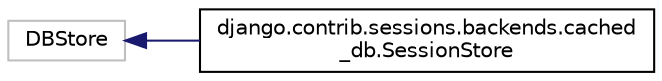 digraph "Graphical Class Hierarchy"
{
 // LATEX_PDF_SIZE
  edge [fontname="Helvetica",fontsize="10",labelfontname="Helvetica",labelfontsize="10"];
  node [fontname="Helvetica",fontsize="10",shape=record];
  rankdir="LR";
  Node1030 [label="DBStore",height=0.2,width=0.4,color="grey75", fillcolor="white", style="filled",tooltip=" "];
  Node1030 -> Node0 [dir="back",color="midnightblue",fontsize="10",style="solid",fontname="Helvetica"];
  Node0 [label="django.contrib.sessions.backends.cached\l_db.SessionStore",height=0.2,width=0.4,color="black", fillcolor="white", style="filled",URL="$classdjango_1_1contrib_1_1sessions_1_1backends_1_1cached__db_1_1_session_store.html",tooltip=" "];
}
